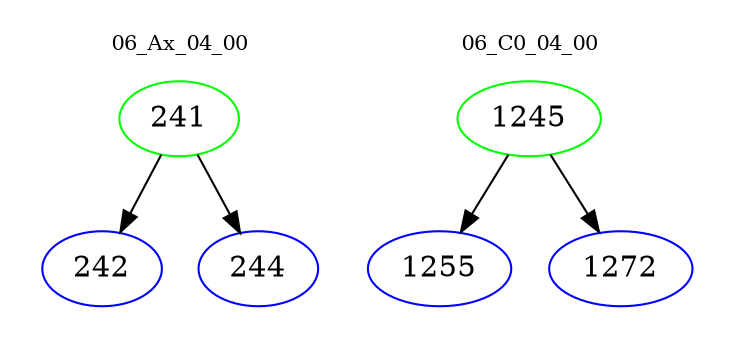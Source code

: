 digraph{
subgraph cluster_0 {
color = white
label = "06_Ax_04_00";
fontsize=10;
T0_241 [label="241", color="green"]
T0_241 -> T0_242 [color="black"]
T0_242 [label="242", color="blue"]
T0_241 -> T0_244 [color="black"]
T0_244 [label="244", color="blue"]
}
subgraph cluster_1 {
color = white
label = "06_C0_04_00";
fontsize=10;
T1_1245 [label="1245", color="green"]
T1_1245 -> T1_1255 [color="black"]
T1_1255 [label="1255", color="blue"]
T1_1245 -> T1_1272 [color="black"]
T1_1272 [label="1272", color="blue"]
}
}
